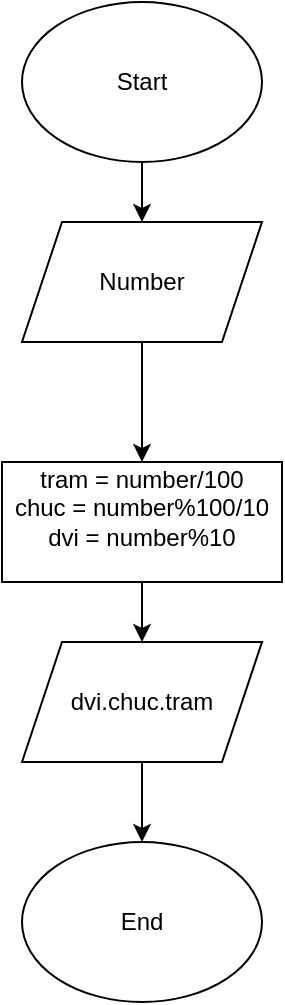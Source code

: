 <mxfile version="24.8.6">
  <diagram id="C5RBs43oDa-KdzZeNtuy" name="Page-1">
    <mxGraphModel dx="1026" dy="620" grid="1" gridSize="10" guides="1" tooltips="1" connect="1" arrows="1" fold="1" page="1" pageScale="1" pageWidth="827" pageHeight="1169" math="0" shadow="0">
      <root>
        <mxCell id="WIyWlLk6GJQsqaUBKTNV-0" />
        <mxCell id="WIyWlLk6GJQsqaUBKTNV-1" parent="WIyWlLk6GJQsqaUBKTNV-0" />
        <mxCell id="kt94EKIviCxTGvuwZxM9-4" value="" style="edgeStyle=orthogonalEdgeStyle;rounded=0;orthogonalLoop=1;jettySize=auto;html=1;" edge="1" parent="WIyWlLk6GJQsqaUBKTNV-1" source="kt94EKIviCxTGvuwZxM9-0" target="kt94EKIviCxTGvuwZxM9-2">
          <mxGeometry relative="1" as="geometry" />
        </mxCell>
        <mxCell id="kt94EKIviCxTGvuwZxM9-0" value="Start" style="ellipse;whiteSpace=wrap;html=1;" vertex="1" parent="WIyWlLk6GJQsqaUBKTNV-1">
          <mxGeometry x="350" y="50" width="120" height="80" as="geometry" />
        </mxCell>
        <mxCell id="kt94EKIviCxTGvuwZxM9-1" value="End" style="ellipse;whiteSpace=wrap;html=1;" vertex="1" parent="WIyWlLk6GJQsqaUBKTNV-1">
          <mxGeometry x="350" y="470" width="120" height="80" as="geometry" />
        </mxCell>
        <mxCell id="kt94EKIviCxTGvuwZxM9-5" value="" style="edgeStyle=orthogonalEdgeStyle;rounded=0;orthogonalLoop=1;jettySize=auto;html=1;" edge="1" parent="WIyWlLk6GJQsqaUBKTNV-1" source="kt94EKIviCxTGvuwZxM9-2" target="kt94EKIviCxTGvuwZxM9-3">
          <mxGeometry relative="1" as="geometry" />
        </mxCell>
        <mxCell id="kt94EKIviCxTGvuwZxM9-2" value="Number" style="shape=parallelogram;perimeter=parallelogramPerimeter;whiteSpace=wrap;html=1;fixedSize=1;" vertex="1" parent="WIyWlLk6GJQsqaUBKTNV-1">
          <mxGeometry x="350" y="160" width="120" height="60" as="geometry" />
        </mxCell>
        <mxCell id="kt94EKIviCxTGvuwZxM9-7" value="" style="edgeStyle=orthogonalEdgeStyle;rounded=0;orthogonalLoop=1;jettySize=auto;html=1;" edge="1" parent="WIyWlLk6GJQsqaUBKTNV-1" source="kt94EKIviCxTGvuwZxM9-3" target="kt94EKIviCxTGvuwZxM9-6">
          <mxGeometry relative="1" as="geometry" />
        </mxCell>
        <mxCell id="kt94EKIviCxTGvuwZxM9-3" value="tram = number/100&lt;div&gt;chuc = number%100/10&lt;/div&gt;&lt;div&gt;dvi = number%10&lt;/div&gt;&lt;div&gt;&lt;br&gt;&lt;/div&gt;" style="rounded=0;whiteSpace=wrap;html=1;" vertex="1" parent="WIyWlLk6GJQsqaUBKTNV-1">
          <mxGeometry x="340" y="280" width="140" height="60" as="geometry" />
        </mxCell>
        <mxCell id="kt94EKIviCxTGvuwZxM9-8" value="" style="edgeStyle=orthogonalEdgeStyle;rounded=0;orthogonalLoop=1;jettySize=auto;html=1;" edge="1" parent="WIyWlLk6GJQsqaUBKTNV-1" source="kt94EKIviCxTGvuwZxM9-6" target="kt94EKIviCxTGvuwZxM9-1">
          <mxGeometry relative="1" as="geometry" />
        </mxCell>
        <mxCell id="kt94EKIviCxTGvuwZxM9-6" value="dvi.chuc.tram" style="shape=parallelogram;perimeter=parallelogramPerimeter;whiteSpace=wrap;html=1;fixedSize=1;" vertex="1" parent="WIyWlLk6GJQsqaUBKTNV-1">
          <mxGeometry x="350" y="370" width="120" height="60" as="geometry" />
        </mxCell>
      </root>
    </mxGraphModel>
  </diagram>
</mxfile>
